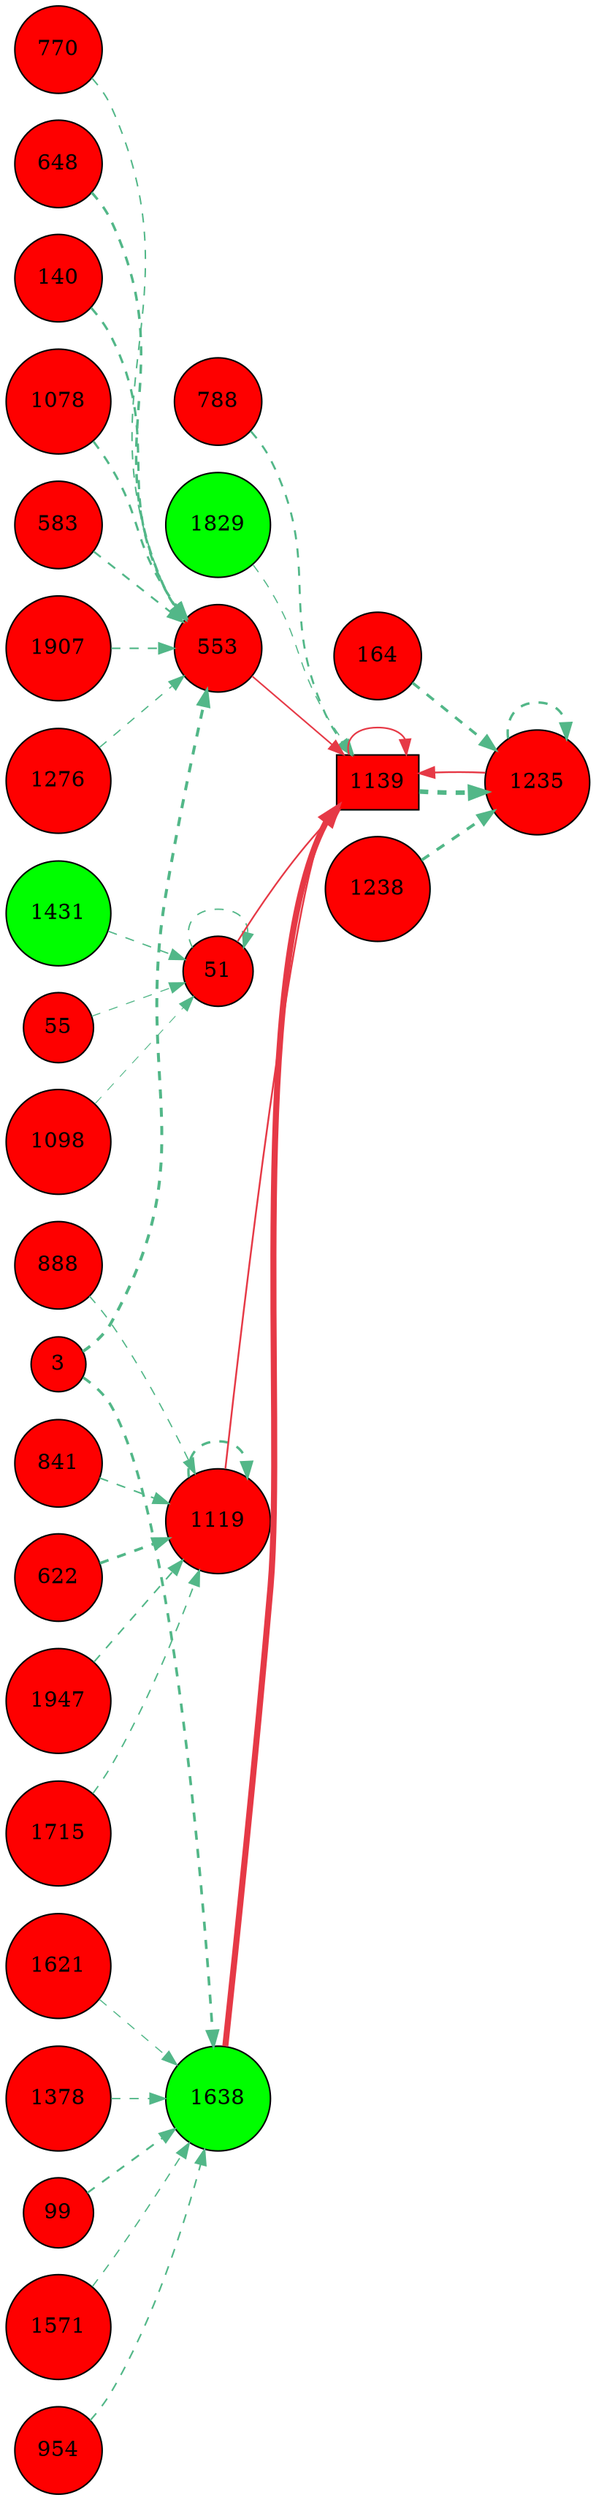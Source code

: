 digraph G{
rankdir=LR;
770 [style=filled, shape=circle, fillcolor="#fe0000", label="770"];
3 [style=filled, shape=circle, fillcolor="#fe0000", label="3"];
648 [style=filled, shape=circle, fillcolor="#fe0000", label="648"];
140 [style=filled, shape=circle, fillcolor="#fe0000", label="140"];
788 [style=filled, shape=circle, fillcolor="#fe0000", label="788"];
1431 [style=filled, shape=circle, fillcolor="#00fe00", label="1431"];
1947 [style=filled, shape=circle, fillcolor="#fe0000", label="1947"];
1571 [style=filled, shape=circle, fillcolor="#fe0000", label="1571"];
164 [style=filled, shape=circle, fillcolor="#fe0000", label="164"];
1829 [style=filled, shape=circle, fillcolor="#00fe00", label="1829"];
553 [style=filled, shape=circle, fillcolor="#fe0000", label="553"];
51 [style=filled, shape=circle, fillcolor="#fe0000", label="51"];
1715 [style=filled, shape=circle, fillcolor="#fe0000", label="1715"];
1078 [style=filled, shape=circle, fillcolor="#fe0000", label="1078"];
55 [style=filled, shape=circle, fillcolor="#fe0000", label="55"];
954 [style=filled, shape=circle, fillcolor="#fe0000", label="954"];
583 [style=filled, shape=circle, fillcolor="#fe0000", label="583"];
841 [style=filled, shape=circle, fillcolor="#fe0000", label="841"];
1098 [style=filled, shape=circle, fillcolor="#fe0000", label="1098"];
1235 [style=filled, shape=circle, fillcolor="#fe0000", label="1235"];
1621 [style=filled, shape=circle, fillcolor="#fe0000", label="1621"];
1238 [style=filled, shape=circle, fillcolor="#fe0000", label="1238"];
1119 [style=filled, shape=circle, fillcolor="#fe0000", label="1119"];
1378 [style=filled, shape=circle, fillcolor="#fe0000", label="1378"];
99 [style=filled, shape=circle, fillcolor="#fe0000", label="99"];
1638 [style=filled, shape=circle, fillcolor="#00fe00", label="1638"];
622 [style=filled, shape=circle, fillcolor="#fe0000", label="622"];
1139 [style=filled, shape=box, fillcolor="#fe0000", label="1139"];
1907 [style=filled, shape=circle, fillcolor="#fe0000", label="1907"];
888 [style=filled, shape=circle, fillcolor="#fe0000", label="888"];
1276 [style=filled, shape=circle, fillcolor="#fe0000", label="1276"];
1638 -> 1139 [color="#e63946",penwidth=4.00];
1119 -> 1139 [color="#e63946",penwidth=1.18];
1235 -> 1139 [color="#e63946",penwidth=1.15];
51 -> 1139 [color="#e63946",penwidth=1.11];
1139 -> 1139 [color="#e63946",penwidth=1.06];
553 -> 1139 [color="#e63946",penwidth=1.01];
3 -> 1638 [color="#52b788",style=dashed,penwidth=1.75];
99 -> 1638 [color="#52b788",style=dashed,penwidth=1.24];
954 -> 1638 [color="#52b788",style=dashed,penwidth=1.05];
1378 -> 1638 [color="#52b788",style=dashed,penwidth=0.90];
1571 -> 1638 [color="#52b788",style=dashed,penwidth=0.84];
1621 -> 1638 [color="#52b788",style=dashed,penwidth=0.72];
3 -> 553 [color="#52b788",style=dashed,penwidth=1.94];
648 -> 553 [color="#52b788",style=dashed,penwidth=1.67];
140 -> 553 [color="#52b788",style=dashed,penwidth=1.53];
1078 -> 553 [color="#52b788",style=dashed,penwidth=1.46];
583 -> 553 [color="#52b788",style=dashed,penwidth=1.24];
1907 -> 553 [color="#52b788",style=dashed,penwidth=1.05];
770 -> 553 [color="#52b788",style=dashed,penwidth=0.97];
1276 -> 553 [color="#52b788",style=dashed,penwidth=0.83];
51 -> 51 [color="#52b788",style=dashed,penwidth=0.89];
1431 -> 51 [color="#52b788",style=dashed,penwidth=0.85];
55 -> 51 [color="#52b788",style=dashed,penwidth=0.66];
1098 -> 51 [color="#52b788",style=dashed,penwidth=0.55];
1139 -> 1235 [color="#52b788",style=dashed,penwidth=3.00];
1238 -> 1235 [color="#52b788",style=dashed,penwidth=1.92];
164 -> 1235 [color="#52b788",style=dashed,penwidth=1.80];
1235 -> 1235 [color="#52b788",style=dashed,penwidth=1.59];
788 -> 1139 [color="#52b788",style=dashed,penwidth=1.32];
1829 -> 1139 [color="#52b788",style=dashed,penwidth=0.75];
622 -> 1119 [color="#52b788",style=dashed,penwidth=1.81];
1119 -> 1119 [color="#52b788",style=dashed,penwidth=1.60];
1947 -> 1119 [color="#52b788",style=dashed,penwidth=1.02];
841 -> 1119 [color="#52b788",style=dashed,penwidth=1.00];
1715 -> 1119 [color="#52b788",style=dashed,penwidth=0.92];
888 -> 1119 [color="#52b788",style=dashed,penwidth=0.82];
}